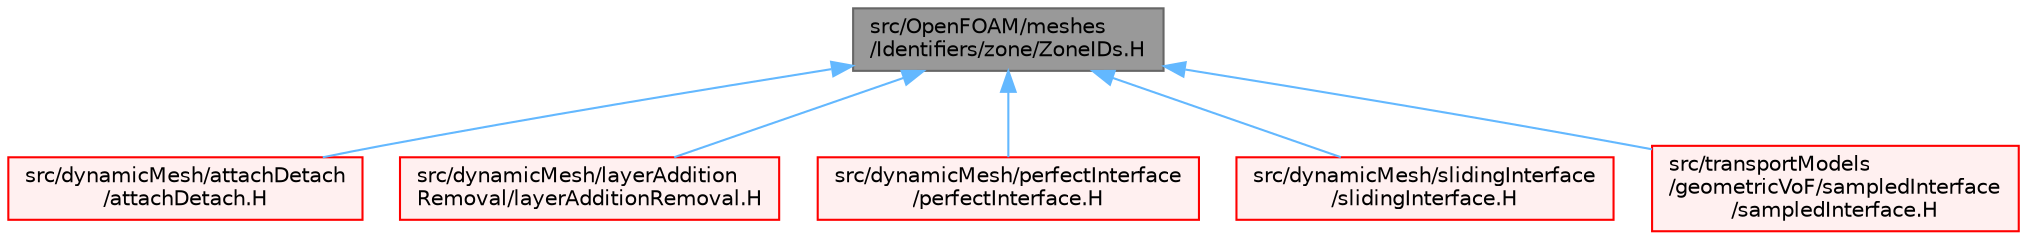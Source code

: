 digraph "src/OpenFOAM/meshes/Identifiers/zone/ZoneIDs.H"
{
 // LATEX_PDF_SIZE
  bgcolor="transparent";
  edge [fontname=Helvetica,fontsize=10,labelfontname=Helvetica,labelfontsize=10];
  node [fontname=Helvetica,fontsize=10,shape=box,height=0.2,width=0.4];
  Node1 [id="Node000001",label="src/OpenFOAM/meshes\l/Identifiers/zone/ZoneIDs.H",height=0.2,width=0.4,color="gray40", fillcolor="grey60", style="filled", fontcolor="black",tooltip=" "];
  Node1 -> Node2 [id="edge1_Node000001_Node000002",dir="back",color="steelblue1",style="solid",tooltip=" "];
  Node2 [id="Node000002",label="src/dynamicMesh/attachDetach\l/attachDetach.H",height=0.2,width=0.4,color="red", fillcolor="#FFF0F0", style="filled",URL="$attachDetach_8H.html",tooltip=" "];
  Node1 -> Node7 [id="edge2_Node000001_Node000007",dir="back",color="steelblue1",style="solid",tooltip=" "];
  Node7 [id="Node000007",label="src/dynamicMesh/layerAddition\lRemoval/layerAdditionRemoval.H",height=0.2,width=0.4,color="red", fillcolor="#FFF0F0", style="filled",URL="$layerAdditionRemoval_8H.html",tooltip=" "];
  Node1 -> Node14 [id="edge3_Node000001_Node000014",dir="back",color="steelblue1",style="solid",tooltip=" "];
  Node14 [id="Node000014",label="src/dynamicMesh/perfectInterface\l/perfectInterface.H",height=0.2,width=0.4,color="red", fillcolor="#FFF0F0", style="filled",URL="$perfectInterface_8H.html",tooltip=" "];
  Node1 -> Node16 [id="edge4_Node000001_Node000016",dir="back",color="steelblue1",style="solid",tooltip=" "];
  Node16 [id="Node000016",label="src/dynamicMesh/slidingInterface\l/slidingInterface.H",height=0.2,width=0.4,color="red", fillcolor="#FFF0F0", style="filled",URL="$slidingInterface_8H.html",tooltip=" "];
  Node1 -> Node25 [id="edge5_Node000001_Node000025",dir="back",color="steelblue1",style="solid",tooltip=" "];
  Node25 [id="Node000025",label="src/transportModels\l/geometricVoF/sampledInterface\l/sampledInterface.H",height=0.2,width=0.4,color="red", fillcolor="#FFF0F0", style="filled",URL="$sampledInterface_8H.html",tooltip=" "];
}
